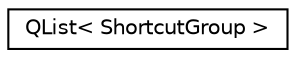 digraph "类继承关系图"
{
  edge [fontname="Helvetica",fontsize="10",labelfontname="Helvetica",labelfontsize="10"];
  node [fontname="Helvetica",fontsize="10",shape=record];
  rankdir="LR";
  Node0 [label="QList\< ShortcutGroup \>",height=0.2,width=0.4,color="black", fillcolor="white", style="filled",URL="$class_q_list.html"];
}
